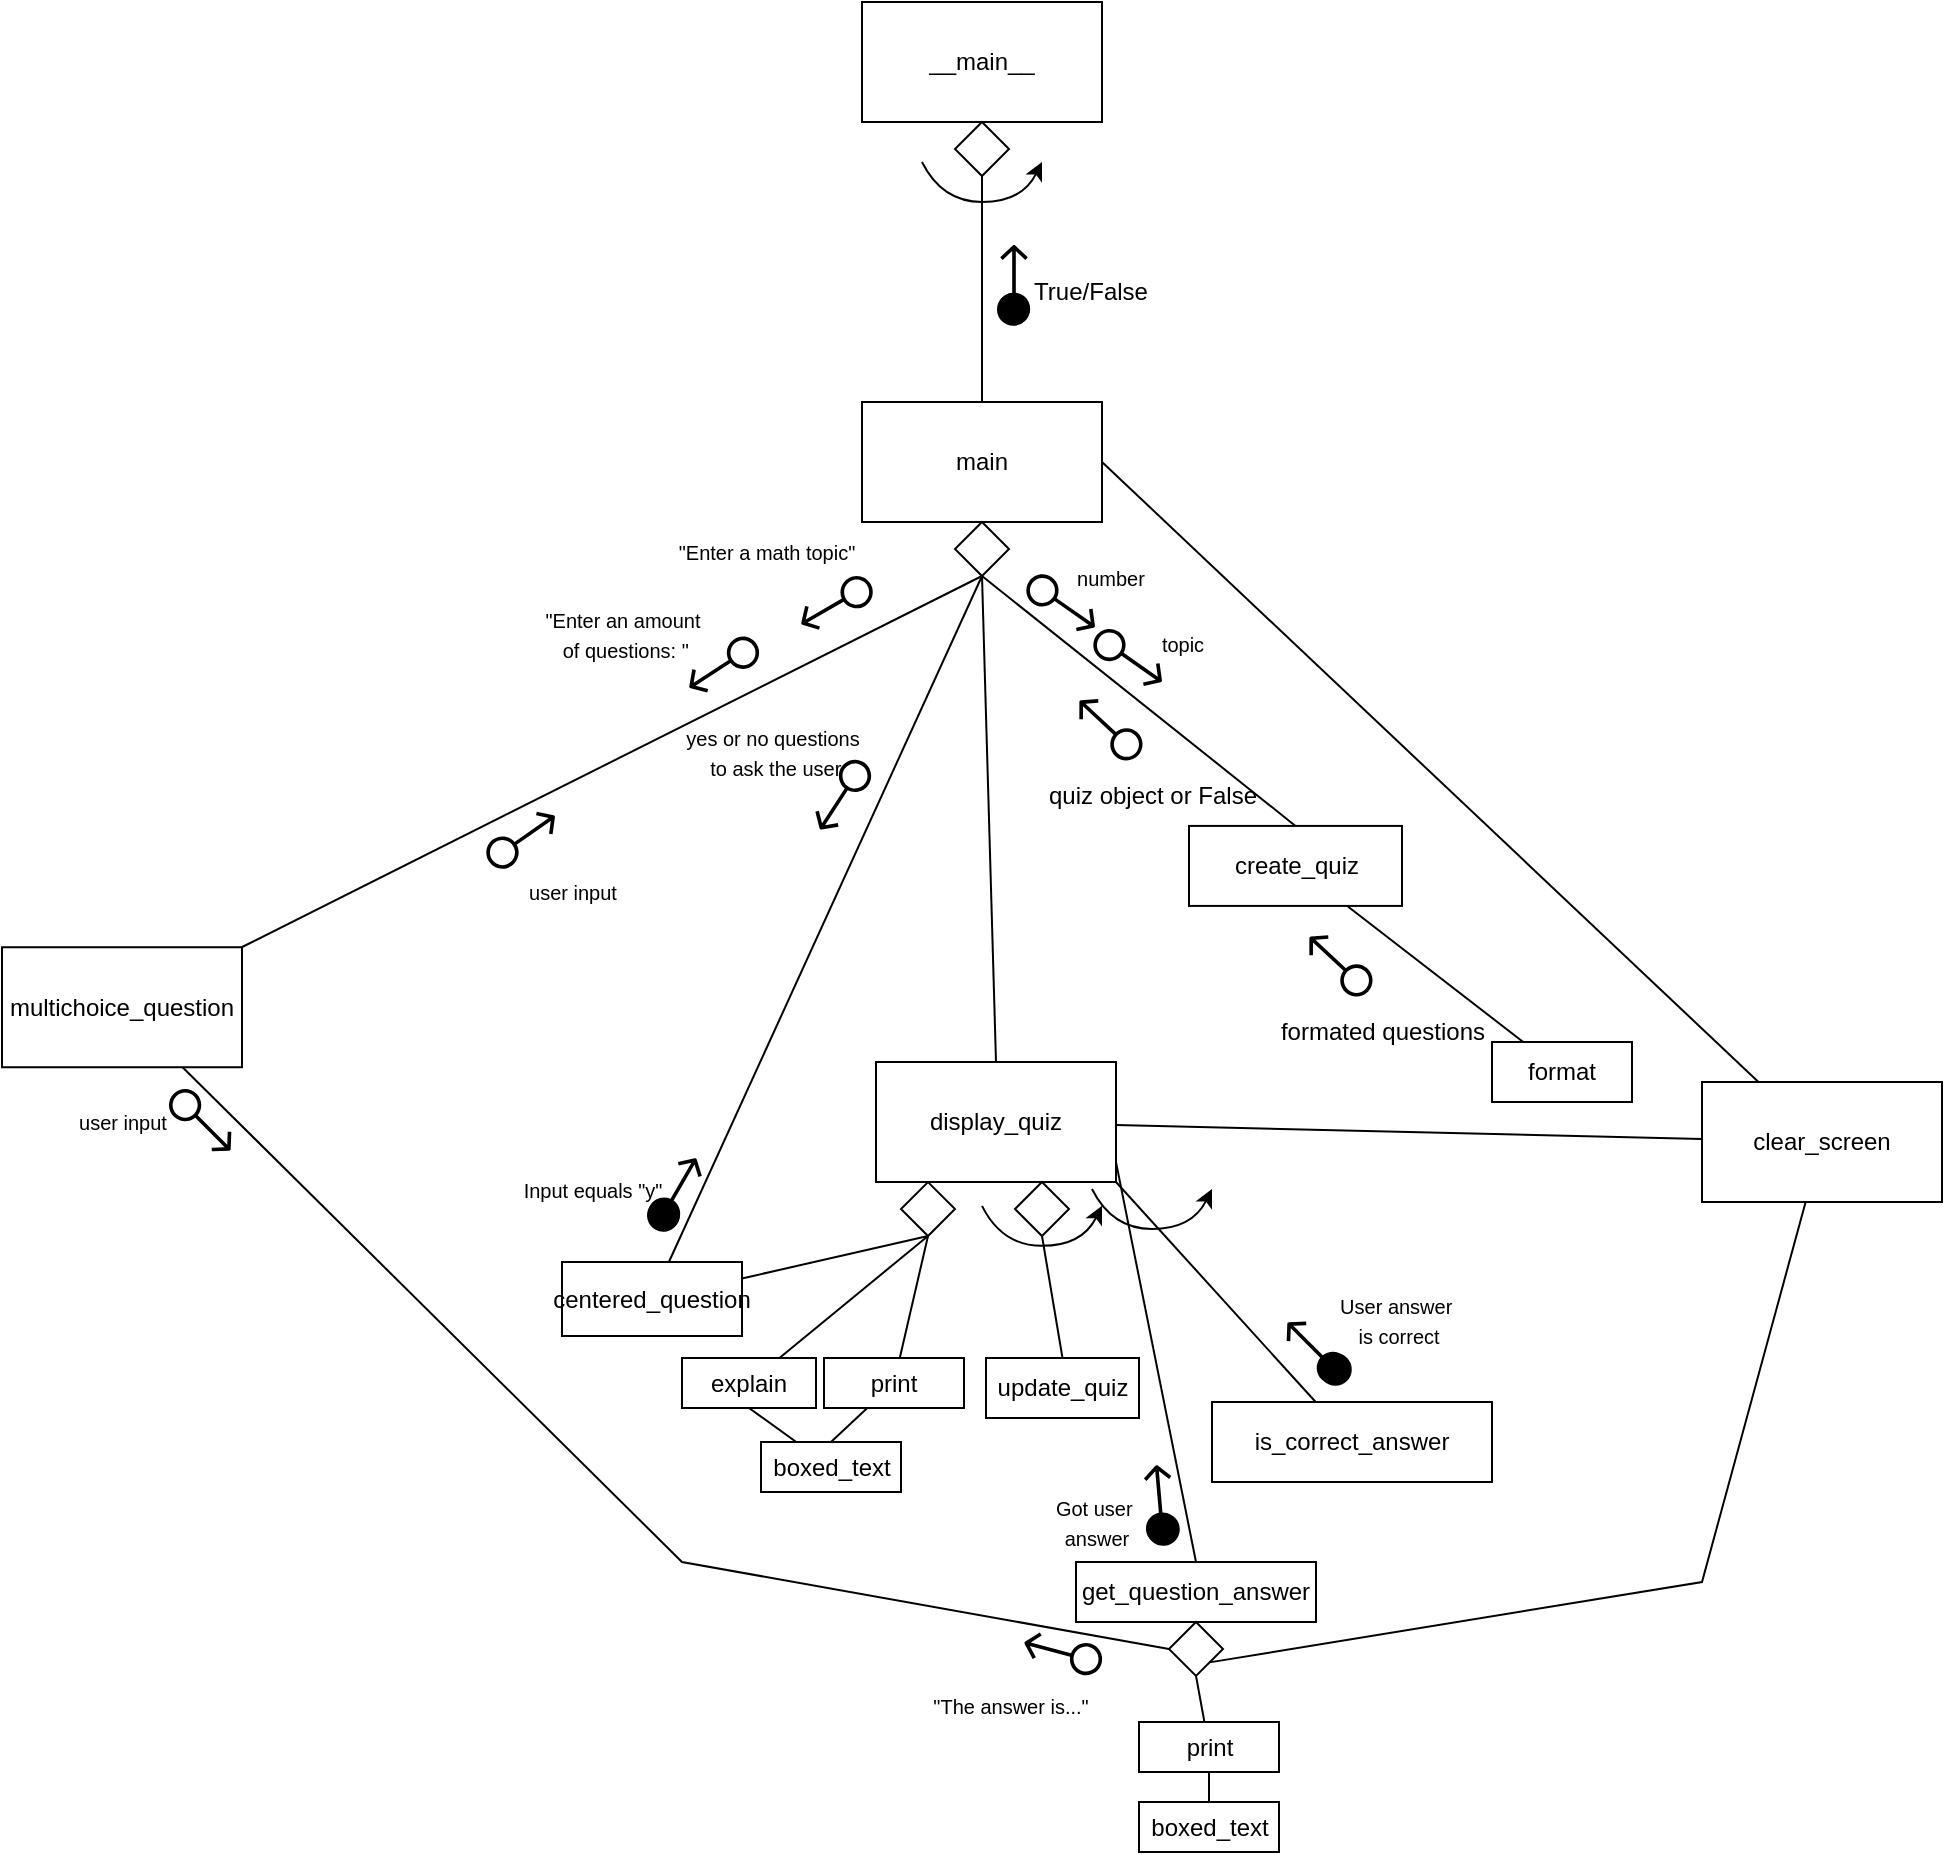 <mxfile version="26.2.14">
  <diagram name="Page-1" id="f_3oM0i7yv1ToYmqykZj">
    <mxGraphModel dx="1382" dy="791" grid="1" gridSize="10" guides="1" tooltips="1" connect="1" arrows="1" fold="1" page="1" pageScale="1" pageWidth="3300" pageHeight="2339" math="0" shadow="0">
      <root>
        <mxCell id="0" />
        <mxCell id="1" parent="0" />
        <mxCell id="BkOrvYqyjtyI4UNcTYps-45" value="__main__" style="whiteSpace=wrap;html=1;" parent="1" vertex="1">
          <mxGeometry x="880" y="150" width="120" height="60" as="geometry" />
        </mxCell>
        <mxCell id="BkOrvYqyjtyI4UNcTYps-46" value="" style="rhombus;whiteSpace=wrap;html=1;fillColor=none;" parent="1" vertex="1">
          <mxGeometry x="926.5" y="210" width="27" height="27" as="geometry" />
        </mxCell>
        <mxCell id="BkOrvYqyjtyI4UNcTYps-47" value="" style="endArrow=none;html=1;entryX=0.5;entryY=1;entryDx=0;entryDy=0;" parent="1" target="BkOrvYqyjtyI4UNcTYps-46" edge="1">
          <mxGeometry width="50" height="50" relative="1" as="geometry">
            <mxPoint x="940" y="350" as="sourcePoint" />
            <mxPoint x="855" y="231" as="targetPoint" />
          </mxGeometry>
        </mxCell>
        <mxCell id="BkOrvYqyjtyI4UNcTYps-48" value="" style="curved=1;endArrow=classic;html=1;rounded=0;" parent="1" edge="1">
          <mxGeometry width="50" height="50" relative="1" as="geometry">
            <mxPoint x="910" y="230" as="sourcePoint" />
            <mxPoint x="970" y="230" as="targetPoint" />
            <Array as="points">
              <mxPoint x="920" y="250" />
              <mxPoint x="960" y="250" />
            </Array>
          </mxGeometry>
        </mxCell>
        <mxCell id="BkOrvYqyjtyI4UNcTYps-49" value="" style="group;rotation=-90;" parent="1" vertex="1" connectable="0">
          <mxGeometry x="940" y="280" width="40" height="23" as="geometry" />
        </mxCell>
        <mxCell id="BkOrvYqyjtyI4UNcTYps-50" value="" style="outlineConnect=0;fontColor=#232F3E;gradientColor=none;strokeColor=none;dashed=0;verticalLabelPosition=bottom;verticalAlign=top;align=center;html=1;fontSize=12;fontStyle=0;aspect=fixed;pointerEvents=1;shape=mxgraph.aws4.elastic_ip_address;fillColor=#000000;rotation=-90;" parent="BkOrvYqyjtyI4UNcTYps-49" vertex="1">
          <mxGeometry x="-4" y="3" width="40" height="16.923" as="geometry" />
        </mxCell>
        <mxCell id="BkOrvYqyjtyI4UNcTYps-51" value="" style="ellipse;whiteSpace=wrap;html=1;aspect=fixed;fillColor=#000000;rotation=-180;" parent="BkOrvYqyjtyI4UNcTYps-49" vertex="1">
          <mxGeometry x="8" y="16" width="15.385" height="15.385" as="geometry" />
        </mxCell>
        <mxCell id="BkOrvYqyjtyI4UNcTYps-52" value="True/False" style="text;html=1;align=center;verticalAlign=middle;resizable=0;points=[];autosize=1;strokeColor=none;fillColor=none;" parent="1" vertex="1">
          <mxGeometry x="953.5" y="280" width="80" height="30" as="geometry" />
        </mxCell>
        <mxCell id="BkOrvYqyjtyI4UNcTYps-53" value="main" style="whiteSpace=wrap;html=1;" parent="1" vertex="1">
          <mxGeometry x="880" y="350" width="120" height="60" as="geometry" />
        </mxCell>
        <mxCell id="BkOrvYqyjtyI4UNcTYps-54" value="display_quiz" style="rounded=0;whiteSpace=wrap;html=1;" parent="1" vertex="1">
          <mxGeometry x="887" y="680" width="120" height="60" as="geometry" />
        </mxCell>
        <mxCell id="BkOrvYqyjtyI4UNcTYps-55" value="" style="rhombus;whiteSpace=wrap;html=1;fillColor=none;" parent="1" vertex="1">
          <mxGeometry x="926.5" y="410" width="27" height="27" as="geometry" />
        </mxCell>
        <mxCell id="BkOrvYqyjtyI4UNcTYps-56" value="" style="endArrow=none;html=1;entryX=0.5;entryY=1;entryDx=0;entryDy=0;exitX=0.5;exitY=0;exitDx=0;exitDy=0;" parent="1" source="BkOrvYqyjtyI4UNcTYps-54" target="BkOrvYqyjtyI4UNcTYps-55" edge="1">
          <mxGeometry width="50" height="50" relative="1" as="geometry">
            <mxPoint x="170" y="655.5" as="sourcePoint" />
            <mxPoint x="707" y="434.5" as="targetPoint" />
          </mxGeometry>
        </mxCell>
        <mxCell id="BkOrvYqyjtyI4UNcTYps-57" value="create_quiz" style="whiteSpace=wrap;html=1;" parent="1" vertex="1">
          <mxGeometry x="1043.5" y="561.96" width="106.5" height="40" as="geometry" />
        </mxCell>
        <mxCell id="BkOrvYqyjtyI4UNcTYps-58" value="" style="endArrow=none;html=1;entryX=0.5;entryY=1;entryDx=0;entryDy=0;exitX=0.5;exitY=0;exitDx=0;exitDy=0;" parent="1" source="BkOrvYqyjtyI4UNcTYps-57" target="BkOrvYqyjtyI4UNcTYps-55" edge="1">
          <mxGeometry width="50" height="50" relative="1" as="geometry">
            <mxPoint x="1030" y="590" as="sourcePoint" />
            <mxPoint x="950" y="447" as="targetPoint" />
          </mxGeometry>
        </mxCell>
        <mxCell id="BkOrvYqyjtyI4UNcTYps-60" value="is_correct_answer" style="whiteSpace=wrap;html=1;" parent="1" vertex="1">
          <mxGeometry x="1055" y="850" width="140" height="40" as="geometry" />
        </mxCell>
        <mxCell id="BkOrvYqyjtyI4UNcTYps-61" value="" style="endArrow=none;html=1;rounded=0;exitX=1;exitY=1;exitDx=0;exitDy=0;" parent="1" source="BkOrvYqyjtyI4UNcTYps-54" target="BkOrvYqyjtyI4UNcTYps-60" edge="1">
          <mxGeometry width="50" height="50" relative="1" as="geometry">
            <mxPoint x="1020" y="740.08" as="sourcePoint" />
            <mxPoint x="1060" y="756" as="targetPoint" />
          </mxGeometry>
        </mxCell>
        <mxCell id="BkOrvYqyjtyI4UNcTYps-62" value="" style="group;rotation=-135;" parent="1" vertex="1" connectable="0">
          <mxGeometry x="1090" y="800" width="100" height="32.46" as="geometry" />
        </mxCell>
        <mxCell id="BkOrvYqyjtyI4UNcTYps-63" value="" style="outlineConnect=0;fontColor=#232F3E;gradientColor=none;strokeColor=none;dashed=0;verticalLabelPosition=bottom;verticalAlign=top;align=center;html=1;fontSize=12;fontStyle=0;aspect=fixed;pointerEvents=1;shape=mxgraph.aws4.elastic_ip_address;fillColor=#000000;rotation=-135;" parent="BkOrvYqyjtyI4UNcTYps-62" vertex="1">
          <mxGeometry x="-3" y="16" width="40" height="16.923" as="geometry" />
        </mxCell>
        <mxCell id="BkOrvYqyjtyI4UNcTYps-64" value="" style="ellipse;whiteSpace=wrap;html=1;aspect=fixed;fillColor=#000000;rotation=-225;" parent="BkOrvYqyjtyI4UNcTYps-62" vertex="1">
          <mxGeometry x="19" y="26" width="15.385" height="15.385" as="geometry" />
        </mxCell>
        <mxCell id="BkOrvYqyjtyI4UNcTYps-65" value="&lt;font style=&quot;font-size: 10px;&quot;&gt;User answer&amp;nbsp;&lt;/font&gt;&lt;div&gt;&lt;font style=&quot;font-size: 10px;&quot;&gt;is correct&lt;/font&gt;&lt;/div&gt;" style="text;html=1;align=center;verticalAlign=middle;resizable=0;points=[];autosize=1;strokeColor=none;fillColor=none;rotation=0;" parent="BkOrvYqyjtyI4UNcTYps-62" vertex="1">
          <mxGeometry x="18" y="-11" width="80" height="40" as="geometry" />
        </mxCell>
        <mxCell id="BkOrvYqyjtyI4UNcTYps-66" value="" style="curved=1;endArrow=classic;html=1;rounded=0;" parent="1" edge="1">
          <mxGeometry width="50" height="50" relative="1" as="geometry">
            <mxPoint x="940" y="751.92" as="sourcePoint" />
            <mxPoint x="1000" y="751.92" as="targetPoint" />
            <Array as="points">
              <mxPoint x="950" y="771.92" />
              <mxPoint x="990" y="771.92" />
            </Array>
          </mxGeometry>
        </mxCell>
        <mxCell id="BkOrvYqyjtyI4UNcTYps-67" value="" style="rhombus;whiteSpace=wrap;html=1;fillColor=none;" parent="1" vertex="1">
          <mxGeometry x="956.5" y="740" width="27" height="27" as="geometry" />
        </mxCell>
        <mxCell id="BkOrvYqyjtyI4UNcTYps-68" value="update_quiz" style="whiteSpace=wrap;html=1;" parent="1" vertex="1">
          <mxGeometry x="942" y="828" width="76.5" height="30" as="geometry" />
        </mxCell>
        <mxCell id="BkOrvYqyjtyI4UNcTYps-69" value="" style="endArrow=none;html=1;rounded=0;exitX=0.5;exitY=1;exitDx=0;exitDy=0;entryX=0.5;entryY=0;entryDx=0;entryDy=0;" parent="1" source="BkOrvYqyjtyI4UNcTYps-67" target="BkOrvYqyjtyI4UNcTYps-68" edge="1">
          <mxGeometry width="50" height="50" relative="1" as="geometry">
            <mxPoint x="945" y="747" as="sourcePoint" />
            <mxPoint x="1020" y="900" as="targetPoint" />
          </mxGeometry>
        </mxCell>
        <mxCell id="BkOrvYqyjtyI4UNcTYps-70" value="get_question_answer" style="whiteSpace=wrap;html=1;" parent="1" vertex="1">
          <mxGeometry x="987" y="930" width="120" height="30" as="geometry" />
        </mxCell>
        <mxCell id="BkOrvYqyjtyI4UNcTYps-71" value="" style="endArrow=none;html=1;rounded=0;entryX=0.5;entryY=0;entryDx=0;entryDy=0;" parent="1" target="BkOrvYqyjtyI4UNcTYps-70" edge="1">
          <mxGeometry width="50" height="50" relative="1" as="geometry">
            <mxPoint x="1007" y="730.08" as="sourcePoint" />
            <mxPoint x="880" y="890" as="targetPoint" />
          </mxGeometry>
        </mxCell>
        <mxCell id="BkOrvYqyjtyI4UNcTYps-72" value="" style="group;rotation=-95;" parent="1" vertex="1" connectable="0">
          <mxGeometry x="940" y="900" width="40" height="23" as="geometry" />
        </mxCell>
        <mxCell id="BkOrvYqyjtyI4UNcTYps-73" value="" style="outlineConnect=0;fontColor=#232F3E;gradientColor=none;strokeColor=none;dashed=0;verticalLabelPosition=bottom;verticalAlign=top;align=center;html=1;fontSize=12;fontStyle=0;aspect=fixed;pointerEvents=1;shape=mxgraph.aws4.elastic_ip_address;fillColor=#000000;rotation=-95;" parent="BkOrvYqyjtyI4UNcTYps-72" vertex="1">
          <mxGeometry x="69" y="-7" width="40" height="16.923" as="geometry" />
        </mxCell>
        <mxCell id="BkOrvYqyjtyI4UNcTYps-74" value="" style="ellipse;whiteSpace=wrap;html=1;aspect=fixed;fillColor=#000000;rotation=-185;" parent="BkOrvYqyjtyI4UNcTYps-72" vertex="1">
          <mxGeometry x="83" y="6" width="15.385" height="15.385" as="geometry" />
        </mxCell>
        <mxCell id="BkOrvYqyjtyI4UNcTYps-75" value="&lt;font size=&quot;1&quot;&gt;Got user&amp;nbsp;&lt;/font&gt;&lt;div&gt;&lt;font size=&quot;1&quot;&gt;answer&lt;/font&gt;&lt;/div&gt;" style="text;html=1;align=center;verticalAlign=middle;resizable=0;points=[];autosize=1;strokeColor=none;fillColor=none;rotation=0;" parent="1" vertex="1">
          <mxGeometry x="966.5" y="890" width="60" height="40" as="geometry" />
        </mxCell>
        <mxCell id="BkOrvYqyjtyI4UNcTYps-76" value="print" style="whiteSpace=wrap;html=1;" parent="1" vertex="1">
          <mxGeometry x="861" y="828" width="70" height="25" as="geometry" />
        </mxCell>
        <mxCell id="BkOrvYqyjtyI4UNcTYps-77" value="" style="endArrow=none;html=1;rounded=0;exitX=0.5;exitY=1;exitDx=0;exitDy=0;" parent="1" source="BkOrvYqyjtyI4UNcTYps-79" target="BkOrvYqyjtyI4UNcTYps-76" edge="1">
          <mxGeometry width="50" height="50" relative="1" as="geometry">
            <mxPoint x="810" y="740" as="sourcePoint" />
            <mxPoint x="830" y="960" as="targetPoint" />
          </mxGeometry>
        </mxCell>
        <mxCell id="BkOrvYqyjtyI4UNcTYps-78" value="" style="curved=1;endArrow=classic;html=1;rounded=0;" parent="1" edge="1">
          <mxGeometry width="50" height="50" relative="1" as="geometry">
            <mxPoint x="995" y="743.5" as="sourcePoint" />
            <mxPoint x="1055" y="743.5" as="targetPoint" />
            <Array as="points">
              <mxPoint x="1005" y="763.5" />
              <mxPoint x="1045" y="763.5" />
            </Array>
          </mxGeometry>
        </mxCell>
        <mxCell id="BkOrvYqyjtyI4UNcTYps-79" value="" style="rhombus;whiteSpace=wrap;html=1;fillColor=none;" parent="1" vertex="1">
          <mxGeometry x="899.5" y="740.08" width="27" height="26.92" as="geometry" />
        </mxCell>
        <mxCell id="BkOrvYqyjtyI4UNcTYps-81" value="explain" style="whiteSpace=wrap;html=1;" parent="1" vertex="1">
          <mxGeometry x="790" y="828" width="67" height="25" as="geometry" />
        </mxCell>
        <mxCell id="BkOrvYqyjtyI4UNcTYps-82" value="" style="endArrow=none;html=1;rounded=0;exitX=0.5;exitY=1;exitDx=0;exitDy=0;" parent="1" source="BkOrvYqyjtyI4UNcTYps-79" target="BkOrvYqyjtyI4UNcTYps-81" edge="1">
          <mxGeometry width="50" height="50" relative="1" as="geometry">
            <mxPoint x="910" y="780" as="sourcePoint" />
            <mxPoint x="773" y="987.5" as="targetPoint" />
          </mxGeometry>
        </mxCell>
        <mxCell id="BkOrvYqyjtyI4UNcTYps-86" value="" style="endArrow=none;html=1;rounded=0;entryX=0.5;entryY=0;entryDx=0;entryDy=0;" parent="1" source="BkOrvYqyjtyI4UNcTYps-76" target="BkOrvYqyjtyI4UNcTYps-87" edge="1">
          <mxGeometry width="50" height="50" relative="1" as="geometry">
            <mxPoint x="873" y="812.54" as="sourcePoint" />
            <mxPoint x="856.0" y="882.54" as="targetPoint" />
          </mxGeometry>
        </mxCell>
        <mxCell id="BkOrvYqyjtyI4UNcTYps-87" value="boxed_text" style="whiteSpace=wrap;html=1;" parent="1" vertex="1">
          <mxGeometry x="829.5" y="870" width="70" height="25" as="geometry" />
        </mxCell>
        <mxCell id="BkOrvYqyjtyI4UNcTYps-88" value="" style="endArrow=none;html=1;rounded=0;exitX=0.5;exitY=1;exitDx=0;exitDy=0;" parent="1" source="BkOrvYqyjtyI4UNcTYps-81" target="BkOrvYqyjtyI4UNcTYps-87" edge="1">
          <mxGeometry width="50" height="50" relative="1" as="geometry">
            <mxPoint x="786" y="872.54" as="sourcePoint" />
            <mxPoint x="694" y="1000.54" as="targetPoint" />
          </mxGeometry>
        </mxCell>
        <mxCell id="BkOrvYqyjtyI4UNcTYps-90" value="" style="outlineConnect=0;fontColor=#232F3E;gradientColor=none;strokeColor=none;dashed=0;verticalLabelPosition=bottom;verticalAlign=top;align=center;html=1;fontSize=12;fontStyle=0;aspect=fixed;pointerEvents=1;shape=mxgraph.aws4.elastic_ip_address;fillColor=#000000;rotation=35;" parent="1" vertex="1">
          <mxGeometry x="960" y="442.58" width="40" height="16.923" as="geometry" />
        </mxCell>
        <mxCell id="BkOrvYqyjtyI4UNcTYps-91" value="&lt;font size=&quot;1&quot;&gt;number&lt;/font&gt;" style="text;html=1;align=center;verticalAlign=middle;resizable=0;points=[];autosize=1;strokeColor=none;fillColor=none;" parent="1" vertex="1">
          <mxGeometry x="973.5" y="422.5" width="60" height="30" as="geometry" />
        </mxCell>
        <mxCell id="BkOrvYqyjtyI4UNcTYps-92" value="&lt;font size=&quot;1&quot;&gt;topic&lt;/font&gt;" style="text;html=1;align=center;verticalAlign=middle;resizable=0;points=[];autosize=1;strokeColor=none;fillColor=none;" parent="1" vertex="1">
          <mxGeometry x="1020" y="456.04" width="40" height="30" as="geometry" />
        </mxCell>
        <mxCell id="BkOrvYqyjtyI4UNcTYps-93" value="" style="outlineConnect=0;fontColor=#232F3E;gradientColor=none;strokeColor=none;dashed=0;verticalLabelPosition=bottom;verticalAlign=top;align=center;html=1;fontSize=12;fontStyle=0;aspect=fixed;pointerEvents=1;shape=mxgraph.aws4.elastic_ip_address;fillColor=#000000;rotation=-137;" parent="1" vertex="1">
          <mxGeometry x="983.5" y="504.58" width="40" height="16.923" as="geometry" />
        </mxCell>
        <mxCell id="BkOrvYqyjtyI4UNcTYps-94" value="quiz object or False" style="text;html=1;align=center;verticalAlign=middle;resizable=0;points=[];autosize=1;strokeColor=none;fillColor=none;" parent="1" vertex="1">
          <mxGeometry x="960" y="531.96" width="130" height="30" as="geometry" />
        </mxCell>
        <mxCell id="BkOrvYqyjtyI4UNcTYps-95" value="" style="outlineConnect=0;fontColor=#232F3E;gradientColor=none;strokeColor=none;dashed=0;verticalLabelPosition=bottom;verticalAlign=top;align=center;html=1;fontSize=12;fontStyle=0;aspect=fixed;pointerEvents=1;shape=mxgraph.aws4.elastic_ip_address;fillColor=#000000;rotation=35;" parent="1" vertex="1">
          <mxGeometry x="993.5" y="469.92" width="40" height="16.923" as="geometry" />
        </mxCell>
        <mxCell id="BkOrvYqyjtyI4UNcTYps-97" value="centered_question" style="whiteSpace=wrap;html=1;" parent="1" vertex="1">
          <mxGeometry x="730" y="780" width="90" height="37" as="geometry" />
        </mxCell>
        <mxCell id="BkOrvYqyjtyI4UNcTYps-98" value="multichoice_question" style="whiteSpace=wrap;html=1;" parent="1" vertex="1">
          <mxGeometry x="450" y="622.62" width="120" height="60" as="geometry" />
        </mxCell>
        <mxCell id="BkOrvYqyjtyI4UNcTYps-99" value="clear_screen" style="whiteSpace=wrap;html=1;" parent="1" vertex="1">
          <mxGeometry x="1300" y="690" width="120" height="60" as="geometry" />
        </mxCell>
        <mxCell id="BkOrvYqyjtyI4UNcTYps-110" value="" style="endArrow=none;html=1;entryX=0.5;entryY=1;entryDx=0;entryDy=0;" parent="1" source="BkOrvYqyjtyI4UNcTYps-97" target="BkOrvYqyjtyI4UNcTYps-55" edge="1">
          <mxGeometry width="50" height="50" relative="1" as="geometry">
            <mxPoint x="957" y="690" as="sourcePoint" />
            <mxPoint x="950" y="447" as="targetPoint" />
          </mxGeometry>
        </mxCell>
        <mxCell id="BkOrvYqyjtyI4UNcTYps-111" value="" style="endArrow=none;html=1;rounded=0;exitX=0.5;exitY=1;exitDx=0;exitDy=0;" parent="1" source="BkOrvYqyjtyI4UNcTYps-79" target="BkOrvYqyjtyI4UNcTYps-97" edge="1">
          <mxGeometry width="50" height="50" relative="1" as="geometry">
            <mxPoint x="923" y="777" as="sourcePoint" />
            <mxPoint x="710" y="840" as="targetPoint" />
          </mxGeometry>
        </mxCell>
        <mxCell id="BkOrvYqyjtyI4UNcTYps-113" value="" style="endArrow=none;html=1;entryX=1;entryY=0.5;entryDx=0;entryDy=0;" parent="1" source="BkOrvYqyjtyI4UNcTYps-99" target="BkOrvYqyjtyI4UNcTYps-53" edge="1">
          <mxGeometry width="50" height="50" relative="1" as="geometry">
            <mxPoint x="615" y="848" as="sourcePoint" />
            <mxPoint x="860" y="450" as="targetPoint" />
          </mxGeometry>
        </mxCell>
        <mxCell id="BkOrvYqyjtyI4UNcTYps-114" value="" style="endArrow=none;html=1;" parent="1" source="BkOrvYqyjtyI4UNcTYps-99" target="BkOrvYqyjtyI4UNcTYps-54" edge="1">
          <mxGeometry width="50" height="50" relative="1" as="geometry">
            <mxPoint x="678.511" y="996" as="sourcePoint" />
            <mxPoint x="872" y="713" as="targetPoint" />
          </mxGeometry>
        </mxCell>
        <mxCell id="BkOrvYqyjtyI4UNcTYps-115" value="" style="endArrow=none;html=1;entryX=0.5;entryY=1;entryDx=0;entryDy=0;" parent="1" source="BkOrvYqyjtyI4UNcTYps-98" target="BkOrvYqyjtyI4UNcTYps-55" edge="1">
          <mxGeometry width="50" height="50" relative="1" as="geometry">
            <mxPoint x="793" y="813" as="sourcePoint" />
            <mxPoint x="950" y="447" as="targetPoint" />
          </mxGeometry>
        </mxCell>
        <mxCell id="BkOrvYqyjtyI4UNcTYps-116" value="" style="outlineConnect=0;fontColor=#232F3E;gradientColor=none;strokeColor=none;dashed=0;verticalLabelPosition=bottom;verticalAlign=top;align=center;html=1;fontSize=12;fontStyle=0;aspect=fixed;pointerEvents=1;shape=mxgraph.aws4.elastic_ip_address;fillColor=#000000;rotation=123;" parent="1" vertex="1">
          <mxGeometry x="850" y="538.5" width="40" height="16.923" as="geometry" />
        </mxCell>
        <mxCell id="BkOrvYqyjtyI4UNcTYps-117" value="&lt;font size=&quot;1&quot;&gt;yes or no questions&lt;/font&gt;&lt;div&gt;&lt;font size=&quot;1&quot;&gt;&amp;nbsp;to ask the user&lt;/font&gt;&lt;/div&gt;" style="text;html=1;align=center;verticalAlign=middle;resizable=0;points=[];autosize=1;strokeColor=none;fillColor=none;" parent="1" vertex="1">
          <mxGeometry x="780" y="504.58" width="110" height="40" as="geometry" />
        </mxCell>
        <mxCell id="BkOrvYqyjtyI4UNcTYps-122" value="&lt;font style=&quot;font-size: 10px;&quot;&gt;Input equals &quot;y&quot;&lt;/font&gt;" style="text;html=1;align=center;verticalAlign=middle;resizable=0;points=[];autosize=1;strokeColor=none;fillColor=none;" parent="1" vertex="1">
          <mxGeometry x="700" y="729" width="90" height="30" as="geometry" />
        </mxCell>
        <mxCell id="BkOrvYqyjtyI4UNcTYps-123" value="" style="group;rotation=-60;" parent="1" vertex="1" connectable="0">
          <mxGeometry x="770" y="736" width="40" height="23" as="geometry" />
        </mxCell>
        <mxCell id="BkOrvYqyjtyI4UNcTYps-124" value="" style="outlineConnect=0;fontColor=#232F3E;gradientColor=none;strokeColor=none;dashed=0;verticalLabelPosition=bottom;verticalAlign=top;align=center;html=1;fontSize=12;fontStyle=0;aspect=fixed;pointerEvents=1;shape=mxgraph.aws4.elastic_ip_address;fillColor=#000000;rotation=-60;" parent="BkOrvYqyjtyI4UNcTYps-123" vertex="1">
          <mxGeometry x="-3" y="1" width="40" height="16.923" as="geometry" />
        </mxCell>
        <mxCell id="BkOrvYqyjtyI4UNcTYps-125" value="" style="ellipse;whiteSpace=wrap;html=1;aspect=fixed;fillColor=#000000;rotation=-150;" parent="BkOrvYqyjtyI4UNcTYps-123" vertex="1">
          <mxGeometry x="3" y="13" width="15.385" height="15.385" as="geometry" />
        </mxCell>
        <mxCell id="BkOrvYqyjtyI4UNcTYps-126" value="" style="group;rotation=-213;" parent="1" vertex="1" connectable="0">
          <mxGeometry x="863.5" y="424.42" width="40" height="23" as="geometry" />
        </mxCell>
        <mxCell id="BkOrvYqyjtyI4UNcTYps-127" value="" style="outlineConnect=0;fontColor=#232F3E;gradientColor=none;strokeColor=none;dashed=0;verticalLabelPosition=bottom;verticalAlign=top;align=center;html=1;fontSize=12;fontStyle=0;aspect=fixed;pointerEvents=1;shape=mxgraph.aws4.elastic_ip_address;fillColor=#000000;rotation=-213;" parent="BkOrvYqyjtyI4UNcTYps-126" vertex="1">
          <mxGeometry x="-73" y="49" width="40" height="16.923" as="geometry" />
        </mxCell>
        <mxCell id="BkOrvYqyjtyI4UNcTYps-128" value="&lt;font size=&quot;1&quot;&gt;&quot;Enter an amount&lt;/font&gt;&lt;div&gt;&lt;font size=&quot;1&quot;&gt;&amp;nbsp;of questions: &quot;&lt;/font&gt;&lt;/div&gt;" style="text;html=1;align=center;verticalAlign=middle;resizable=0;points=[];autosize=1;strokeColor=none;fillColor=none;" parent="1" vertex="1">
          <mxGeometry x="710" y="446.04" width="100" height="40" as="geometry" />
        </mxCell>
        <mxCell id="BkOrvYqyjtyI4UNcTYps-129" value="&lt;font size=&quot;1&quot;&gt;&quot;Enter a math topic&quot;&lt;/font&gt;" style="text;html=1;align=center;verticalAlign=middle;resizable=0;points=[];autosize=1;strokeColor=none;fillColor=none;" parent="1" vertex="1">
          <mxGeometry x="777" y="410" width="110" height="30" as="geometry" />
        </mxCell>
        <mxCell id="BkOrvYqyjtyI4UNcTYps-130" value="" style="outlineConnect=0;fontColor=#232F3E;gradientColor=none;strokeColor=none;dashed=0;verticalLabelPosition=bottom;verticalAlign=top;align=center;html=1;fontSize=12;fontStyle=0;aspect=fixed;pointerEvents=1;shape=mxgraph.aws4.elastic_ip_address;fillColor=#000000;rotation=-210;" parent="1" vertex="1">
          <mxGeometry x="847" y="442.58" width="40" height="16.923" as="geometry" />
        </mxCell>
        <mxCell id="BkOrvYqyjtyI4UNcTYps-131" value="" style="outlineConnect=0;fontColor=#232F3E;gradientColor=none;strokeColor=none;dashed=0;verticalLabelPosition=bottom;verticalAlign=top;align=center;html=1;fontSize=12;fontStyle=0;aspect=fixed;pointerEvents=1;shape=mxgraph.aws4.elastic_ip_address;fillColor=#000000;rotation=-35;" parent="1" vertex="1">
          <mxGeometry x="690" y="560" width="40" height="16.923" as="geometry" />
        </mxCell>
        <mxCell id="BkOrvYqyjtyI4UNcTYps-132" value="&lt;font size=&quot;1&quot;&gt;user input&lt;/font&gt;" style="text;html=1;align=center;verticalAlign=middle;resizable=0;points=[];autosize=1;strokeColor=none;fillColor=none;" parent="1" vertex="1">
          <mxGeometry x="700" y="580" width="70" height="30" as="geometry" />
        </mxCell>
        <mxCell id="6zkClaDW1Vqxpz1mdwq9-1" value="format" style="whiteSpace=wrap;html=1;" vertex="1" parent="1">
          <mxGeometry x="1195" y="670" width="70" height="30" as="geometry" />
        </mxCell>
        <mxCell id="6zkClaDW1Vqxpz1mdwq9-2" value="" style="endArrow=none;html=1;rounded=0;" edge="1" parent="1" source="6zkClaDW1Vqxpz1mdwq9-1" target="BkOrvYqyjtyI4UNcTYps-57">
          <mxGeometry width="50" height="50" relative="1" as="geometry">
            <mxPoint x="1050" y="640" as="sourcePoint" />
            <mxPoint x="1100" y="590" as="targetPoint" />
          </mxGeometry>
        </mxCell>
        <mxCell id="6zkClaDW1Vqxpz1mdwq9-3" value="" style="outlineConnect=0;fontColor=#232F3E;gradientColor=none;strokeColor=none;dashed=0;verticalLabelPosition=bottom;verticalAlign=top;align=center;html=1;fontSize=12;fontStyle=0;aspect=fixed;pointerEvents=1;shape=mxgraph.aws4.elastic_ip_address;fillColor=#000000;rotation=-137;" vertex="1" parent="1">
          <mxGeometry x="1098.5" y="622.62" width="40" height="16.923" as="geometry" />
        </mxCell>
        <mxCell id="6zkClaDW1Vqxpz1mdwq9-4" value="formated questions" style="text;html=1;align=center;verticalAlign=middle;resizable=0;points=[];autosize=1;strokeColor=none;fillColor=none;" vertex="1" parent="1">
          <mxGeometry x="1075" y="650.0" width="130" height="30" as="geometry" />
        </mxCell>
        <mxCell id="6zkClaDW1Vqxpz1mdwq9-5" value="print" style="whiteSpace=wrap;html=1;" vertex="1" parent="1">
          <mxGeometry x="1018.5" y="1010.0" width="70" height="25" as="geometry" />
        </mxCell>
        <mxCell id="6zkClaDW1Vqxpz1mdwq9-6" value="" style="endArrow=none;html=1;rounded=0;exitX=0.5;exitY=1;exitDx=0;exitDy=0;" edge="1" parent="1" source="6zkClaDW1Vqxpz1mdwq9-7" target="6zkClaDW1Vqxpz1mdwq9-5">
          <mxGeometry width="50" height="50" relative="1" as="geometry">
            <mxPoint x="944" y="969.92" as="sourcePoint" />
            <mxPoint x="964" y="1189.92" as="targetPoint" />
          </mxGeometry>
        </mxCell>
        <mxCell id="6zkClaDW1Vqxpz1mdwq9-7" value="" style="rhombus;whiteSpace=wrap;html=1;fillColor=none;" vertex="1" parent="1">
          <mxGeometry x="1033.5" y="960.0" width="27" height="26.92" as="geometry" />
        </mxCell>
        <mxCell id="6zkClaDW1Vqxpz1mdwq9-10" value="" style="endArrow=none;html=1;rounded=0;entryX=0.5;entryY=0;entryDx=0;entryDy=0;" edge="1" parent="1" source="6zkClaDW1Vqxpz1mdwq9-5" target="6zkClaDW1Vqxpz1mdwq9-11">
          <mxGeometry width="50" height="50" relative="1" as="geometry">
            <mxPoint x="1049.5" y="1086.46" as="sourcePoint" />
            <mxPoint x="1032.5" y="1156.46" as="targetPoint" />
          </mxGeometry>
        </mxCell>
        <mxCell id="6zkClaDW1Vqxpz1mdwq9-11" value="boxed_text" style="whiteSpace=wrap;html=1;" vertex="1" parent="1">
          <mxGeometry x="1018.5" y="1050" width="70" height="25" as="geometry" />
        </mxCell>
        <mxCell id="6zkClaDW1Vqxpz1mdwq9-13" value="" style="endArrow=none;html=1;rounded=0;entryX=0;entryY=0.5;entryDx=0;entryDy=0;" edge="1" parent="1" source="BkOrvYqyjtyI4UNcTYps-98" target="6zkClaDW1Vqxpz1mdwq9-7">
          <mxGeometry width="50" height="50" relative="1" as="geometry">
            <mxPoint x="923" y="777" as="sourcePoint" />
            <mxPoint x="881" y="882" as="targetPoint" />
            <Array as="points">
              <mxPoint x="790" y="930" />
            </Array>
          </mxGeometry>
        </mxCell>
        <mxCell id="6zkClaDW1Vqxpz1mdwq9-16" value="" style="endArrow=none;html=1;rounded=0;exitX=1;exitY=1;exitDx=0;exitDy=0;" edge="1" parent="1" source="6zkClaDW1Vqxpz1mdwq9-7" target="BkOrvYqyjtyI4UNcTYps-99">
          <mxGeometry width="50" height="50" relative="1" as="geometry">
            <mxPoint x="1170" y="729" as="sourcePoint" />
            <mxPoint x="1746" y="1027" as="targetPoint" />
            <Array as="points">
              <mxPoint x="1300" y="940" />
            </Array>
          </mxGeometry>
        </mxCell>
        <mxCell id="6zkClaDW1Vqxpz1mdwq9-17" value="" style="outlineConnect=0;fontColor=#232F3E;gradientColor=none;strokeColor=none;dashed=0;verticalLabelPosition=bottom;verticalAlign=top;align=center;html=1;fontSize=12;fontStyle=0;aspect=fixed;pointerEvents=1;shape=mxgraph.aws4.elastic_ip_address;fillColor=#000000;rotation=45;" vertex="1" parent="1">
          <mxGeometry x="530" y="701.54" width="40" height="16.923" as="geometry" />
        </mxCell>
        <mxCell id="6zkClaDW1Vqxpz1mdwq9-18" value="&lt;font size=&quot;1&quot;&gt;user input&lt;/font&gt;" style="text;html=1;align=center;verticalAlign=middle;resizable=0;points=[];autosize=1;strokeColor=none;fillColor=none;" vertex="1" parent="1">
          <mxGeometry x="475" y="695" width="70" height="30" as="geometry" />
        </mxCell>
        <mxCell id="6zkClaDW1Vqxpz1mdwq9-21" value="" style="group;rotation=-165;" vertex="1" connectable="0" parent="1">
          <mxGeometry x="1043.5" y="987.0" width="40" height="23" as="geometry" />
        </mxCell>
        <mxCell id="6zkClaDW1Vqxpz1mdwq9-22" value="" style="outlineConnect=0;fontColor=#232F3E;gradientColor=none;strokeColor=none;dashed=0;verticalLabelPosition=bottom;verticalAlign=top;align=center;html=1;fontSize=12;fontStyle=0;aspect=fixed;pointerEvents=1;shape=mxgraph.aws4.elastic_ip_address;fillColor=#000000;rotation=-165;" vertex="1" parent="6zkClaDW1Vqxpz1mdwq9-21">
          <mxGeometry x="-83" y="-20" width="40" height="16.923" as="geometry" />
        </mxCell>
        <mxCell id="6zkClaDW1Vqxpz1mdwq9-23" value="&lt;font size=&quot;1&quot;&gt;&quot;The answer is...&quot;&lt;/font&gt;" style="text;html=1;align=center;verticalAlign=middle;resizable=0;points=[];autosize=1;strokeColor=none;fillColor=none;" vertex="1" parent="1">
          <mxGeometry x="903.5" y="986.92" width="100" height="30" as="geometry" />
        </mxCell>
      </root>
    </mxGraphModel>
  </diagram>
</mxfile>
